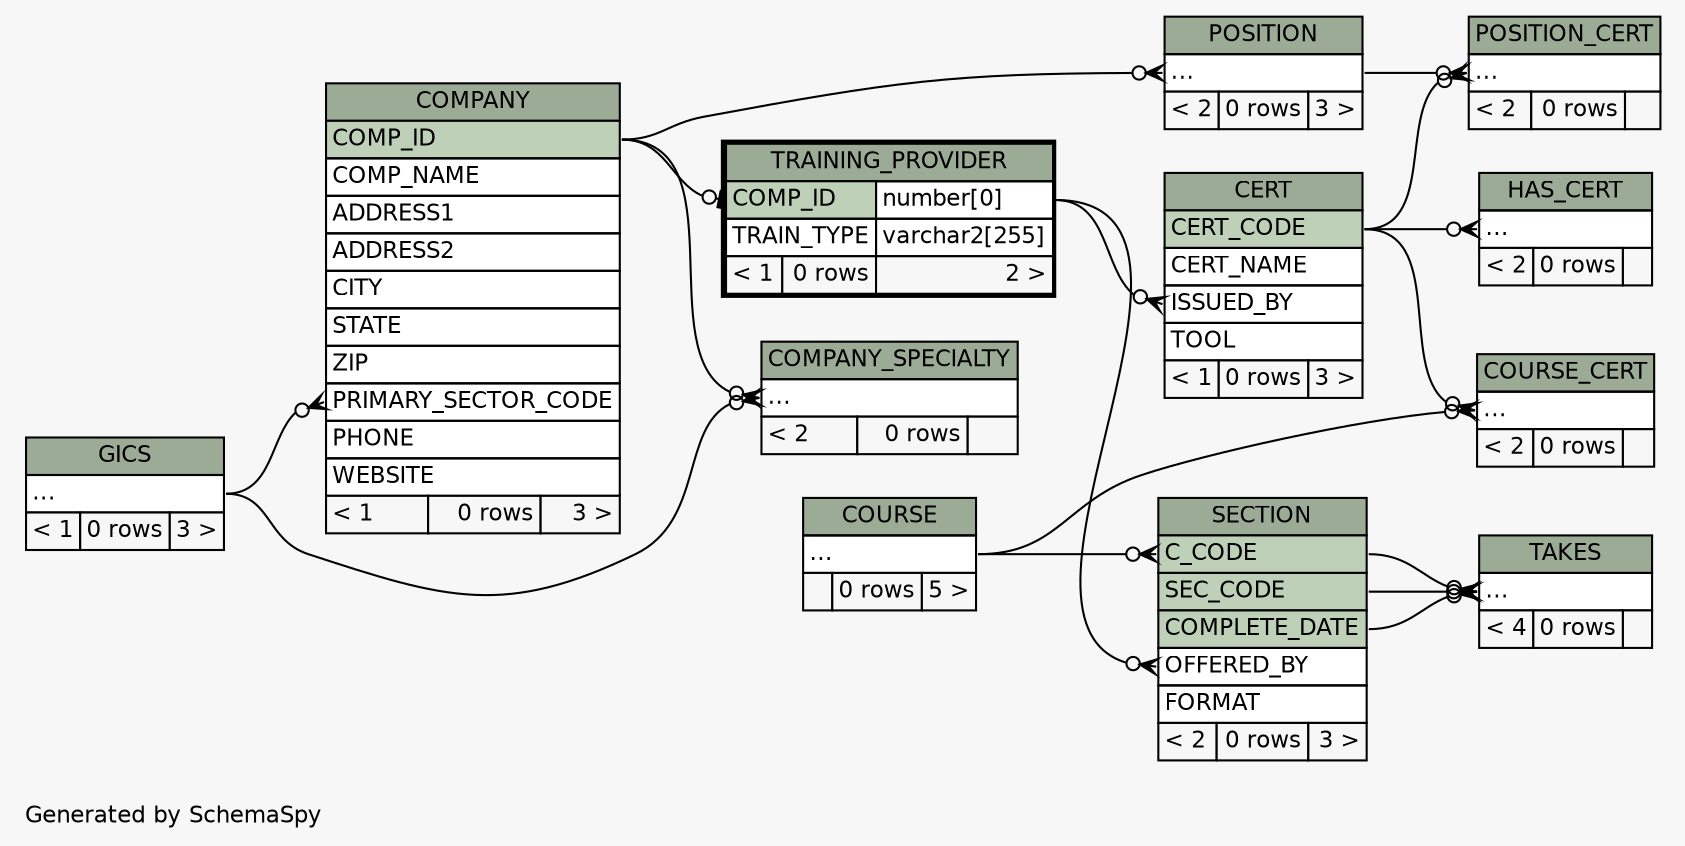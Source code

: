 // dot 2.38.0 on Linux 4.10.0-38-generic
// SchemaSpy rev 590
digraph "twoDegreesRelationshipsDiagram" {
  graph [
    rankdir="RL"
    bgcolor="#f7f7f7"
    label="\nGenerated by SchemaSpy"
    labeljust="l"
    nodesep="0.18"
    ranksep="0.46"
    fontname="Helvetica"
    fontsize="11"
  ];
  node [
    fontname="Helvetica"
    fontsize="11"
    shape="plaintext"
  ];
  edge [
    arrowsize="0.8"
  ];
  "CERT":"ISSUED_BY":w -> "TRAINING_PROVIDER":"COMP_ID.type":e [arrowhead=none dir=back arrowtail=crowodot];
  "COMPANY":"PRIMARY_SECTOR_CODE":w -> "GICS":"elipses":e [arrowhead=none dir=back arrowtail=crowodot];
  "COMPANY_SPECIALTY":"elipses":w -> "COMPANY":"COMP_ID":e [arrowhead=none dir=back arrowtail=crowodot];
  "COMPANY_SPECIALTY":"elipses":w -> "GICS":"elipses":e [arrowhead=none dir=back arrowtail=crowodot];
  "COURSE_CERT":"elipses":w -> "COURSE":"elipses":e [arrowhead=none dir=back arrowtail=crowodot];
  "COURSE_CERT":"elipses":w -> "CERT":"CERT_CODE":e [arrowhead=none dir=back arrowtail=crowodot];
  "HAS_CERT":"elipses":w -> "CERT":"CERT_CODE":e [arrowhead=none dir=back arrowtail=crowodot];
  "POSITION":"elipses":w -> "COMPANY":"COMP_ID":e [arrowhead=none dir=back arrowtail=crowodot];
  "POSITION_CERT":"elipses":w -> "CERT":"CERT_CODE":e [arrowhead=none dir=back arrowtail=crowodot];
  "POSITION_CERT":"elipses":w -> "POSITION":"elipses":e [arrowhead=none dir=back arrowtail=crowodot];
  "SECTION":"C_CODE":w -> "COURSE":"elipses":e [arrowhead=none dir=back arrowtail=crowodot];
  "SECTION":"OFFERED_BY":w -> "TRAINING_PROVIDER":"COMP_ID.type":e [arrowhead=none dir=back arrowtail=crowodot];
  "TAKES":"elipses":w -> "SECTION":"C_CODE":e [arrowhead=none dir=back arrowtail=crowodot];
  "TAKES":"elipses":w -> "SECTION":"COMPLETE_DATE":e [arrowhead=none dir=back arrowtail=crowodot];
  "TAKES":"elipses":w -> "SECTION":"SEC_CODE":e [arrowhead=none dir=back arrowtail=crowodot];
  "TRAINING_PROVIDER":"COMP_ID":w -> "COMPANY":"COMP_ID":e [arrowhead=none dir=back arrowtail=teeodot];
  "CERT" [
    label=<
    <TABLE BORDER="0" CELLBORDER="1" CELLSPACING="0" BGCOLOR="#ffffff">
      <TR><TD COLSPAN="3" BGCOLOR="#9bab96" ALIGN="CENTER">CERT</TD></TR>
      <TR><TD PORT="CERT_CODE" COLSPAN="3" BGCOLOR="#bed1b8" ALIGN="LEFT">CERT_CODE</TD></TR>
      <TR><TD PORT="CERT_NAME" COLSPAN="3" ALIGN="LEFT">CERT_NAME</TD></TR>
      <TR><TD PORT="ISSUED_BY" COLSPAN="3" ALIGN="LEFT">ISSUED_BY</TD></TR>
      <TR><TD PORT="TOOL" COLSPAN="3" ALIGN="LEFT">TOOL</TD></TR>
      <TR><TD ALIGN="LEFT" BGCOLOR="#f7f7f7">&lt; 1</TD><TD ALIGN="RIGHT" BGCOLOR="#f7f7f7">0 rows</TD><TD ALIGN="RIGHT" BGCOLOR="#f7f7f7">3 &gt;</TD></TR>
    </TABLE>>
    URL="CERT.html"
    tooltip="CERT"
  ];
  "COMPANY" [
    label=<
    <TABLE BORDER="0" CELLBORDER="1" CELLSPACING="0" BGCOLOR="#ffffff">
      <TR><TD COLSPAN="3" BGCOLOR="#9bab96" ALIGN="CENTER">COMPANY</TD></TR>
      <TR><TD PORT="COMP_ID" COLSPAN="3" BGCOLOR="#bed1b8" ALIGN="LEFT">COMP_ID</TD></TR>
      <TR><TD PORT="COMP_NAME" COLSPAN="3" ALIGN="LEFT">COMP_NAME</TD></TR>
      <TR><TD PORT="ADDRESS1" COLSPAN="3" ALIGN="LEFT">ADDRESS1</TD></TR>
      <TR><TD PORT="ADDRESS2" COLSPAN="3" ALIGN="LEFT">ADDRESS2</TD></TR>
      <TR><TD PORT="CITY" COLSPAN="3" ALIGN="LEFT">CITY</TD></TR>
      <TR><TD PORT="STATE" COLSPAN="3" ALIGN="LEFT">STATE</TD></TR>
      <TR><TD PORT="ZIP" COLSPAN="3" ALIGN="LEFT">ZIP</TD></TR>
      <TR><TD PORT="PRIMARY_SECTOR_CODE" COLSPAN="3" ALIGN="LEFT">PRIMARY_SECTOR_CODE</TD></TR>
      <TR><TD PORT="PHONE" COLSPAN="3" ALIGN="LEFT">PHONE</TD></TR>
      <TR><TD PORT="WEBSITE" COLSPAN="3" ALIGN="LEFT">WEBSITE</TD></TR>
      <TR><TD ALIGN="LEFT" BGCOLOR="#f7f7f7">&lt; 1</TD><TD ALIGN="RIGHT" BGCOLOR="#f7f7f7">0 rows</TD><TD ALIGN="RIGHT" BGCOLOR="#f7f7f7">3 &gt;</TD></TR>
    </TABLE>>
    URL="COMPANY.html"
    tooltip="COMPANY"
  ];
  "COMPANY_SPECIALTY" [
    label=<
    <TABLE BORDER="0" CELLBORDER="1" CELLSPACING="0" BGCOLOR="#ffffff">
      <TR><TD COLSPAN="3" BGCOLOR="#9bab96" ALIGN="CENTER">COMPANY_SPECIALTY</TD></TR>
      <TR><TD PORT="elipses" COLSPAN="3" ALIGN="LEFT">...</TD></TR>
      <TR><TD ALIGN="LEFT" BGCOLOR="#f7f7f7">&lt; 2</TD><TD ALIGN="RIGHT" BGCOLOR="#f7f7f7">0 rows</TD><TD ALIGN="RIGHT" BGCOLOR="#f7f7f7">  </TD></TR>
    </TABLE>>
    URL="COMPANY_SPECIALTY.html"
    tooltip="COMPANY_SPECIALTY"
  ];
  "COURSE" [
    label=<
    <TABLE BORDER="0" CELLBORDER="1" CELLSPACING="0" BGCOLOR="#ffffff">
      <TR><TD COLSPAN="3" BGCOLOR="#9bab96" ALIGN="CENTER">COURSE</TD></TR>
      <TR><TD PORT="elipses" COLSPAN="3" ALIGN="LEFT">...</TD></TR>
      <TR><TD ALIGN="LEFT" BGCOLOR="#f7f7f7">  </TD><TD ALIGN="RIGHT" BGCOLOR="#f7f7f7">0 rows</TD><TD ALIGN="RIGHT" BGCOLOR="#f7f7f7">5 &gt;</TD></TR>
    </TABLE>>
    URL="COURSE.html"
    tooltip="COURSE"
  ];
  "COURSE_CERT" [
    label=<
    <TABLE BORDER="0" CELLBORDER="1" CELLSPACING="0" BGCOLOR="#ffffff">
      <TR><TD COLSPAN="3" BGCOLOR="#9bab96" ALIGN="CENTER">COURSE_CERT</TD></TR>
      <TR><TD PORT="elipses" COLSPAN="3" ALIGN="LEFT">...</TD></TR>
      <TR><TD ALIGN="LEFT" BGCOLOR="#f7f7f7">&lt; 2</TD><TD ALIGN="RIGHT" BGCOLOR="#f7f7f7">0 rows</TD><TD ALIGN="RIGHT" BGCOLOR="#f7f7f7">  </TD></TR>
    </TABLE>>
    URL="COURSE_CERT.html"
    tooltip="COURSE_CERT"
  ];
  "GICS" [
    label=<
    <TABLE BORDER="0" CELLBORDER="1" CELLSPACING="0" BGCOLOR="#ffffff">
      <TR><TD COLSPAN="3" BGCOLOR="#9bab96" ALIGN="CENTER">GICS</TD></TR>
      <TR><TD PORT="elipses" COLSPAN="3" ALIGN="LEFT">...</TD></TR>
      <TR><TD ALIGN="LEFT" BGCOLOR="#f7f7f7">&lt; 1</TD><TD ALIGN="RIGHT" BGCOLOR="#f7f7f7">0 rows</TD><TD ALIGN="RIGHT" BGCOLOR="#f7f7f7">3 &gt;</TD></TR>
    </TABLE>>
    URL="GICS.html"
    tooltip="GICS"
  ];
  "HAS_CERT" [
    label=<
    <TABLE BORDER="0" CELLBORDER="1" CELLSPACING="0" BGCOLOR="#ffffff">
      <TR><TD COLSPAN="3" BGCOLOR="#9bab96" ALIGN="CENTER">HAS_CERT</TD></TR>
      <TR><TD PORT="elipses" COLSPAN="3" ALIGN="LEFT">...</TD></TR>
      <TR><TD ALIGN="LEFT" BGCOLOR="#f7f7f7">&lt; 2</TD><TD ALIGN="RIGHT" BGCOLOR="#f7f7f7">0 rows</TD><TD ALIGN="RIGHT" BGCOLOR="#f7f7f7">  </TD></TR>
    </TABLE>>
    URL="HAS_CERT.html"
    tooltip="HAS_CERT"
  ];
  "POSITION" [
    label=<
    <TABLE BORDER="0" CELLBORDER="1" CELLSPACING="0" BGCOLOR="#ffffff">
      <TR><TD COLSPAN="3" BGCOLOR="#9bab96" ALIGN="CENTER">POSITION</TD></TR>
      <TR><TD PORT="elipses" COLSPAN="3" ALIGN="LEFT">...</TD></TR>
      <TR><TD ALIGN="LEFT" BGCOLOR="#f7f7f7">&lt; 2</TD><TD ALIGN="RIGHT" BGCOLOR="#f7f7f7">0 rows</TD><TD ALIGN="RIGHT" BGCOLOR="#f7f7f7">3 &gt;</TD></TR>
    </TABLE>>
    URL="POSITION.html"
    tooltip="POSITION"
  ];
  "POSITION_CERT" [
    label=<
    <TABLE BORDER="0" CELLBORDER="1" CELLSPACING="0" BGCOLOR="#ffffff">
      <TR><TD COLSPAN="3" BGCOLOR="#9bab96" ALIGN="CENTER">POSITION_CERT</TD></TR>
      <TR><TD PORT="elipses" COLSPAN="3" ALIGN="LEFT">...</TD></TR>
      <TR><TD ALIGN="LEFT" BGCOLOR="#f7f7f7">&lt; 2</TD><TD ALIGN="RIGHT" BGCOLOR="#f7f7f7">0 rows</TD><TD ALIGN="RIGHT" BGCOLOR="#f7f7f7">  </TD></TR>
    </TABLE>>
    URL="POSITION_CERT.html"
    tooltip="POSITION_CERT"
  ];
  "SECTION" [
    label=<
    <TABLE BORDER="0" CELLBORDER="1" CELLSPACING="0" BGCOLOR="#ffffff">
      <TR><TD COLSPAN="3" BGCOLOR="#9bab96" ALIGN="CENTER">SECTION</TD></TR>
      <TR><TD PORT="C_CODE" COLSPAN="3" BGCOLOR="#bed1b8" ALIGN="LEFT">C_CODE</TD></TR>
      <TR><TD PORT="SEC_CODE" COLSPAN="3" BGCOLOR="#bed1b8" ALIGN="LEFT">SEC_CODE</TD></TR>
      <TR><TD PORT="COMPLETE_DATE" COLSPAN="3" BGCOLOR="#bed1b8" ALIGN="LEFT">COMPLETE_DATE</TD></TR>
      <TR><TD PORT="OFFERED_BY" COLSPAN="3" ALIGN="LEFT">OFFERED_BY</TD></TR>
      <TR><TD PORT="FORMAT" COLSPAN="3" ALIGN="LEFT">FORMAT</TD></TR>
      <TR><TD ALIGN="LEFT" BGCOLOR="#f7f7f7">&lt; 2</TD><TD ALIGN="RIGHT" BGCOLOR="#f7f7f7">0 rows</TD><TD ALIGN="RIGHT" BGCOLOR="#f7f7f7">3 &gt;</TD></TR>
    </TABLE>>
    URL="SECTION.html"
    tooltip="SECTION"
  ];
  "TAKES" [
    label=<
    <TABLE BORDER="0" CELLBORDER="1" CELLSPACING="0" BGCOLOR="#ffffff">
      <TR><TD COLSPAN="3" BGCOLOR="#9bab96" ALIGN="CENTER">TAKES</TD></TR>
      <TR><TD PORT="elipses" COLSPAN="3" ALIGN="LEFT">...</TD></TR>
      <TR><TD ALIGN="LEFT" BGCOLOR="#f7f7f7">&lt; 4</TD><TD ALIGN="RIGHT" BGCOLOR="#f7f7f7">0 rows</TD><TD ALIGN="RIGHT" BGCOLOR="#f7f7f7">  </TD></TR>
    </TABLE>>
    URL="TAKES.html"
    tooltip="TAKES"
  ];
  "TRAINING_PROVIDER" [
    label=<
    <TABLE BORDER="2" CELLBORDER="1" CELLSPACING="0" BGCOLOR="#ffffff">
      <TR><TD COLSPAN="3" BGCOLOR="#9bab96" ALIGN="CENTER">TRAINING_PROVIDER</TD></TR>
      <TR><TD PORT="COMP_ID" COLSPAN="2" BGCOLOR="#bed1b8" ALIGN="LEFT">COMP_ID</TD><TD PORT="COMP_ID.type" ALIGN="LEFT">number[0]</TD></TR>
      <TR><TD PORT="TRAIN_TYPE" COLSPAN="2" ALIGN="LEFT">TRAIN_TYPE</TD><TD PORT="TRAIN_TYPE.type" ALIGN="LEFT">varchar2[255]</TD></TR>
      <TR><TD ALIGN="LEFT" BGCOLOR="#f7f7f7">&lt; 1</TD><TD ALIGN="RIGHT" BGCOLOR="#f7f7f7">0 rows</TD><TD ALIGN="RIGHT" BGCOLOR="#f7f7f7">2 &gt;</TD></TR>
    </TABLE>>
    URL="TRAINING_PROVIDER.html"
    tooltip="TRAINING_PROVIDER"
  ];
}
